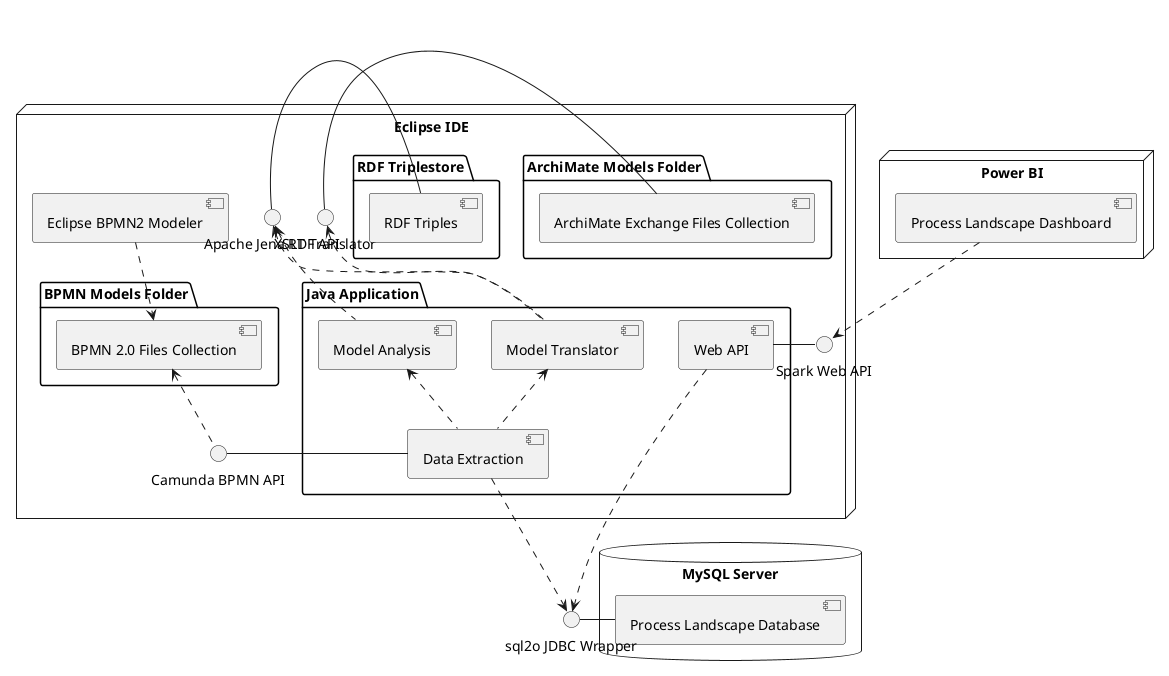 @startuml

skinparam componentStyle uml2

database "MySQL Server" {
    [Process Landscape Database]
}

node "Eclipse IDE" {
    folder "Java Application" {
        [Data Extraction]
        [Model Analysis]
        [Model Translator]
        [Web API]
    }
    
    folder "BPMN Models Folder" {
        [BPMN 2.0 Files Collection]
    }

    [Eclipse BPMN2 Modeler] ..> [BPMN 2.0 Files Collection]

    interface "Spark Web API" as WebAPI
    WebAPI - [Web API]

    folder "ArchiMate Models Folder" {
        [ArchiMate Exchange Files Collection]
    }

    interface "Camunda BPMN API" as BPMN2API
    BPMN2API - [Data Extraction]
    [BPMN 2.0 Files Collection] <.. BPMN2API

    [Model Translator] <.. [Data Extraction]

    interface "XSLT Translator" as XSLT
    XSLT <.. [Model Translator]
    [ArchiMate Exchange Files Collection] - XSLT

    folder "RDF Triplestore" {
        [RDF Triples]
    }

    interface "Apache Jena RDF API" as Jena
    Jena <.. [Model Translator]
    [RDF Triples] - Jena

    Jena <.. [Model Analysis]
    [Model Analysis] <.. [Data Extraction]
}

interface "sql2o JDBC Wrapper" as DbAPI
DbAPI - [Process Landscape Database]
[Web API] ..> DbAPI
[Data Extraction] ..> DbAPI

node "Power BI" {
    [Process Landscape Dashboard]
}

[Process Landscape Dashboard] ..> WebAPI

@enduml

